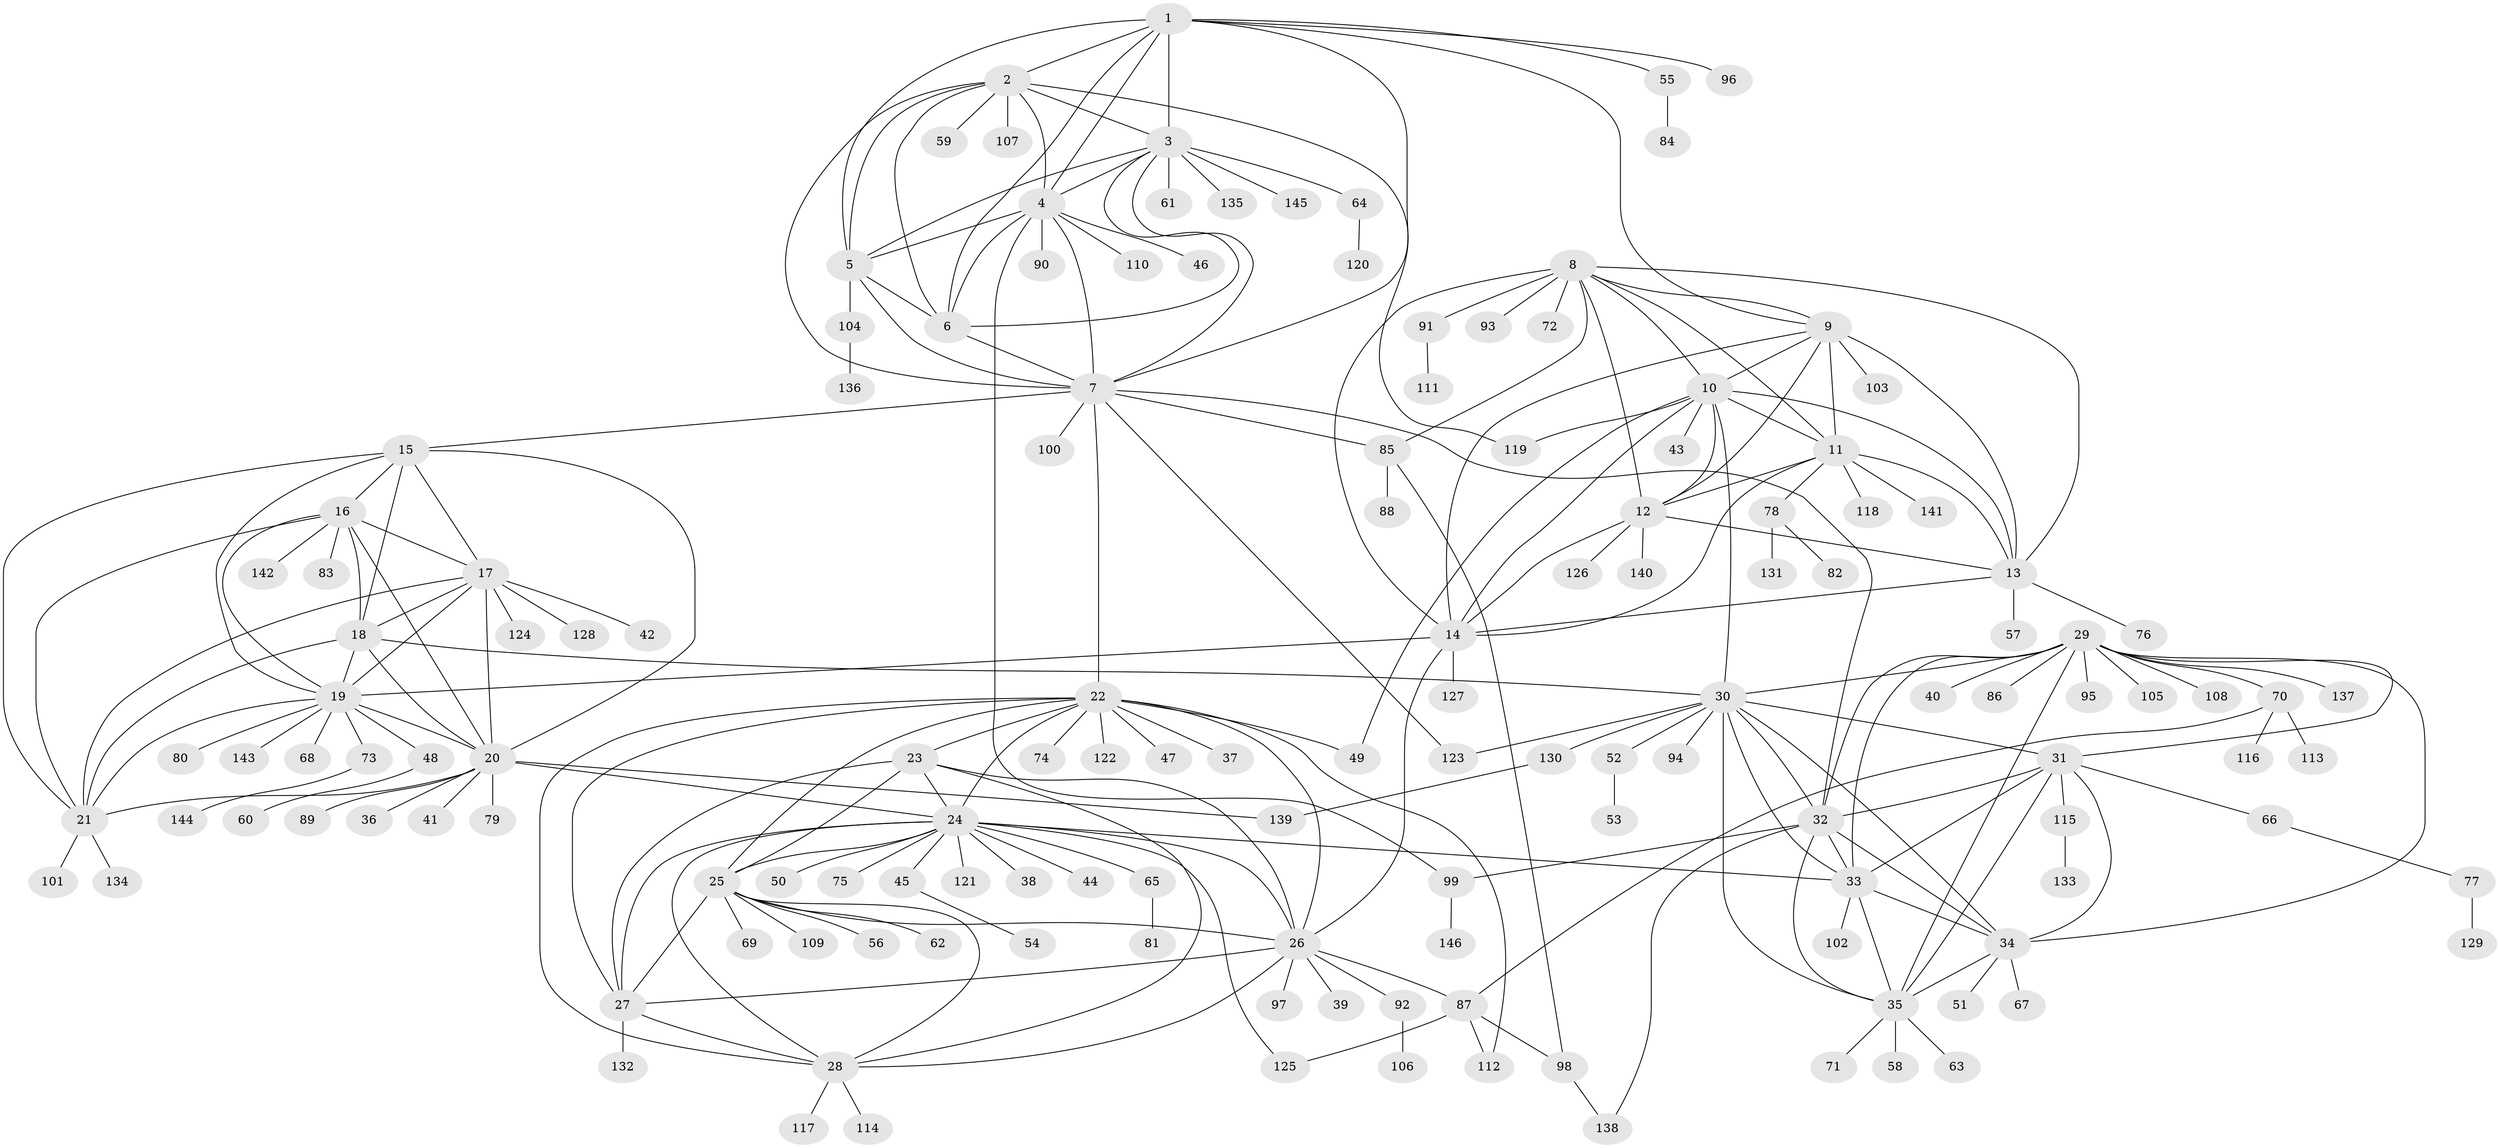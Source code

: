 // coarse degree distribution, {10: 0.0273972602739726, 9: 0.0547945205479452, 8: 0.0273972602739726, 4: 0.0136986301369863, 17: 0.0136986301369863, 5: 0.0684931506849315, 6: 0.0410958904109589, 16: 0.0136986301369863, 3: 0.0136986301369863, 1: 0.6712328767123288, 2: 0.0547945205479452}
// Generated by graph-tools (version 1.1) at 2025/19/03/04/25 18:19:58]
// undirected, 146 vertices, 237 edges
graph export_dot {
graph [start="1"]
  node [color=gray90,style=filled];
  1;
  2;
  3;
  4;
  5;
  6;
  7;
  8;
  9;
  10;
  11;
  12;
  13;
  14;
  15;
  16;
  17;
  18;
  19;
  20;
  21;
  22;
  23;
  24;
  25;
  26;
  27;
  28;
  29;
  30;
  31;
  32;
  33;
  34;
  35;
  36;
  37;
  38;
  39;
  40;
  41;
  42;
  43;
  44;
  45;
  46;
  47;
  48;
  49;
  50;
  51;
  52;
  53;
  54;
  55;
  56;
  57;
  58;
  59;
  60;
  61;
  62;
  63;
  64;
  65;
  66;
  67;
  68;
  69;
  70;
  71;
  72;
  73;
  74;
  75;
  76;
  77;
  78;
  79;
  80;
  81;
  82;
  83;
  84;
  85;
  86;
  87;
  88;
  89;
  90;
  91;
  92;
  93;
  94;
  95;
  96;
  97;
  98;
  99;
  100;
  101;
  102;
  103;
  104;
  105;
  106;
  107;
  108;
  109;
  110;
  111;
  112;
  113;
  114;
  115;
  116;
  117;
  118;
  119;
  120;
  121;
  122;
  123;
  124;
  125;
  126;
  127;
  128;
  129;
  130;
  131;
  132;
  133;
  134;
  135;
  136;
  137;
  138;
  139;
  140;
  141;
  142;
  143;
  144;
  145;
  146;
  1 -- 2;
  1 -- 3;
  1 -- 4;
  1 -- 5;
  1 -- 6;
  1 -- 7;
  1 -- 9;
  1 -- 55;
  1 -- 96;
  2 -- 3;
  2 -- 4;
  2 -- 5;
  2 -- 6;
  2 -- 7;
  2 -- 59;
  2 -- 107;
  2 -- 119;
  3 -- 4;
  3 -- 5;
  3 -- 6;
  3 -- 7;
  3 -- 61;
  3 -- 64;
  3 -- 135;
  3 -- 145;
  4 -- 5;
  4 -- 6;
  4 -- 7;
  4 -- 46;
  4 -- 90;
  4 -- 99;
  4 -- 110;
  5 -- 6;
  5 -- 7;
  5 -- 104;
  6 -- 7;
  7 -- 15;
  7 -- 22;
  7 -- 32;
  7 -- 85;
  7 -- 100;
  7 -- 123;
  8 -- 9;
  8 -- 10;
  8 -- 11;
  8 -- 12;
  8 -- 13;
  8 -- 14;
  8 -- 72;
  8 -- 85;
  8 -- 91;
  8 -- 93;
  9 -- 10;
  9 -- 11;
  9 -- 12;
  9 -- 13;
  9 -- 14;
  9 -- 103;
  10 -- 11;
  10 -- 12;
  10 -- 13;
  10 -- 14;
  10 -- 30;
  10 -- 43;
  10 -- 49;
  10 -- 119;
  11 -- 12;
  11 -- 13;
  11 -- 14;
  11 -- 78;
  11 -- 118;
  11 -- 141;
  12 -- 13;
  12 -- 14;
  12 -- 126;
  12 -- 140;
  13 -- 14;
  13 -- 57;
  13 -- 76;
  14 -- 19;
  14 -- 26;
  14 -- 127;
  15 -- 16;
  15 -- 17;
  15 -- 18;
  15 -- 19;
  15 -- 20;
  15 -- 21;
  16 -- 17;
  16 -- 18;
  16 -- 19;
  16 -- 20;
  16 -- 21;
  16 -- 83;
  16 -- 142;
  17 -- 18;
  17 -- 19;
  17 -- 20;
  17 -- 21;
  17 -- 42;
  17 -- 124;
  17 -- 128;
  18 -- 19;
  18 -- 20;
  18 -- 21;
  18 -- 30;
  19 -- 20;
  19 -- 21;
  19 -- 48;
  19 -- 68;
  19 -- 73;
  19 -- 80;
  19 -- 143;
  20 -- 21;
  20 -- 24;
  20 -- 36;
  20 -- 41;
  20 -- 79;
  20 -- 89;
  20 -- 139;
  21 -- 101;
  21 -- 134;
  22 -- 23;
  22 -- 24;
  22 -- 25;
  22 -- 26;
  22 -- 27;
  22 -- 28;
  22 -- 37;
  22 -- 47;
  22 -- 49;
  22 -- 74;
  22 -- 112;
  22 -- 122;
  23 -- 24;
  23 -- 25;
  23 -- 26;
  23 -- 27;
  23 -- 28;
  24 -- 25;
  24 -- 26;
  24 -- 27;
  24 -- 28;
  24 -- 33;
  24 -- 38;
  24 -- 44;
  24 -- 45;
  24 -- 50;
  24 -- 65;
  24 -- 75;
  24 -- 121;
  24 -- 125;
  25 -- 26;
  25 -- 27;
  25 -- 28;
  25 -- 56;
  25 -- 62;
  25 -- 69;
  25 -- 109;
  26 -- 27;
  26 -- 28;
  26 -- 39;
  26 -- 87;
  26 -- 92;
  26 -- 97;
  27 -- 28;
  27 -- 132;
  28 -- 114;
  28 -- 117;
  29 -- 30;
  29 -- 31;
  29 -- 32;
  29 -- 33;
  29 -- 34;
  29 -- 35;
  29 -- 40;
  29 -- 70;
  29 -- 86;
  29 -- 95;
  29 -- 105;
  29 -- 108;
  29 -- 137;
  30 -- 31;
  30 -- 32;
  30 -- 33;
  30 -- 34;
  30 -- 35;
  30 -- 52;
  30 -- 94;
  30 -- 123;
  30 -- 130;
  31 -- 32;
  31 -- 33;
  31 -- 34;
  31 -- 35;
  31 -- 66;
  31 -- 115;
  32 -- 33;
  32 -- 34;
  32 -- 35;
  32 -- 99;
  32 -- 138;
  33 -- 34;
  33 -- 35;
  33 -- 102;
  34 -- 35;
  34 -- 51;
  34 -- 67;
  35 -- 58;
  35 -- 63;
  35 -- 71;
  45 -- 54;
  48 -- 60;
  52 -- 53;
  55 -- 84;
  64 -- 120;
  65 -- 81;
  66 -- 77;
  70 -- 87;
  70 -- 113;
  70 -- 116;
  73 -- 144;
  77 -- 129;
  78 -- 82;
  78 -- 131;
  85 -- 88;
  85 -- 98;
  87 -- 98;
  87 -- 112;
  87 -- 125;
  91 -- 111;
  92 -- 106;
  98 -- 138;
  99 -- 146;
  104 -- 136;
  115 -- 133;
  130 -- 139;
}
